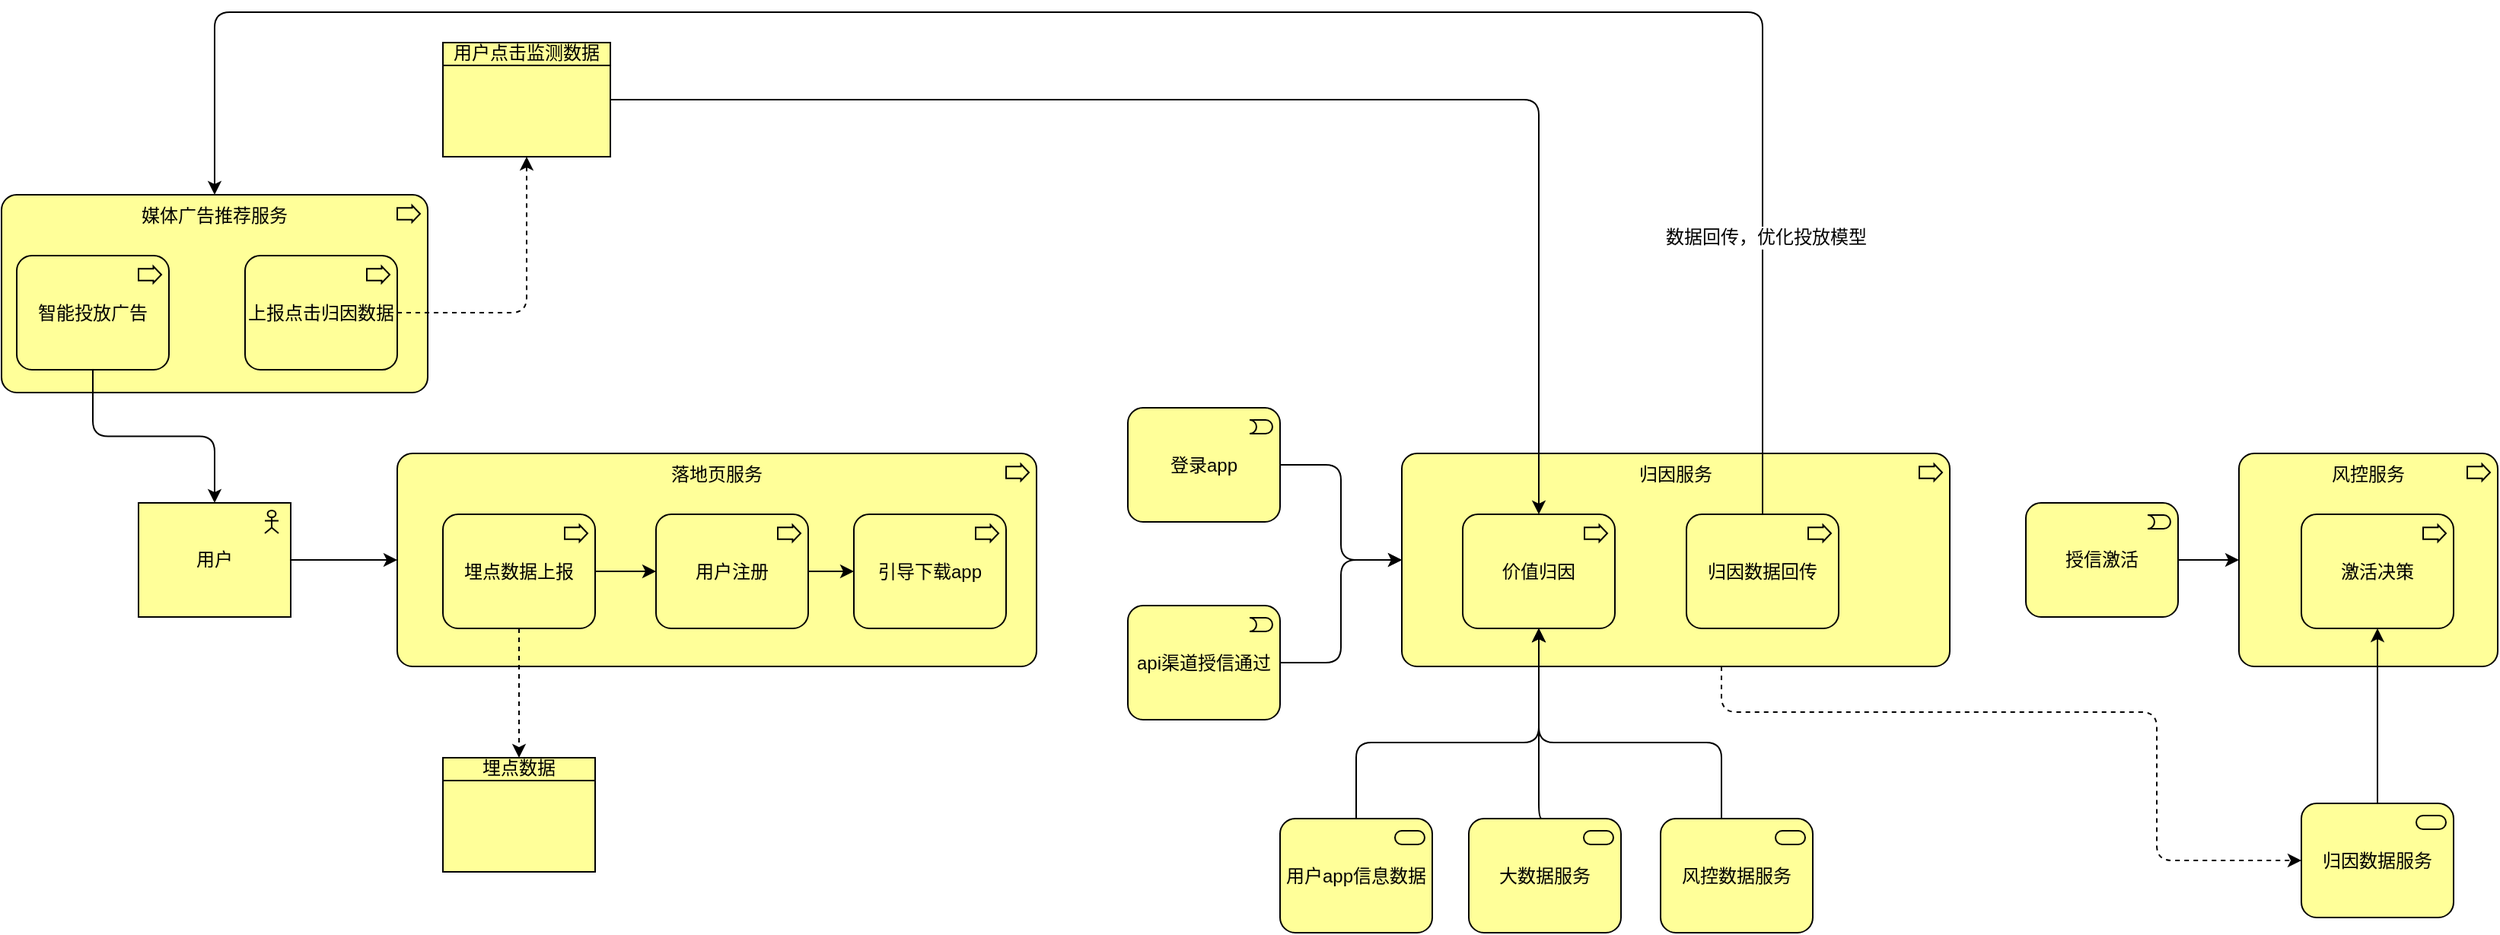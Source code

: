 <mxfile version="23.1.5" type="github">
  <diagram id="C5RBs43oDa-KdzZeNtuy" name="Page-1">
    <mxGraphModel dx="2901" dy="1052" grid="1" gridSize="10" guides="1" tooltips="1" connect="1" arrows="1" fold="1" page="1" pageScale="1" pageWidth="827" pageHeight="1169" math="0" shadow="0">
      <root>
        <mxCell id="WIyWlLk6GJQsqaUBKTNV-0" />
        <mxCell id="WIyWlLk6GJQsqaUBKTNV-1" parent="WIyWlLk6GJQsqaUBKTNV-0" />
        <mxCell id="SroDUw-zf5zwfi-UJriP-5" style="edgeStyle=orthogonalEdgeStyle;rounded=1;orthogonalLoop=1;jettySize=auto;html=1;curved=0;" parent="WIyWlLk6GJQsqaUBKTNV-1" source="SroDUw-zf5zwfi-UJriP-0" target="SroDUw-zf5zwfi-UJriP-1" edge="1">
          <mxGeometry relative="1" as="geometry" />
        </mxCell>
        <mxCell id="SroDUw-zf5zwfi-UJriP-0" value="用户" style="html=1;outlineConnect=0;whiteSpace=wrap;fillColor=#ffff99;shape=mxgraph.archimate.application;appType=actor" parent="WIyWlLk6GJQsqaUBKTNV-1" vertex="1">
          <mxGeometry x="-190" y="462.5" width="100" height="75" as="geometry" />
        </mxCell>
        <mxCell id="SroDUw-zf5zwfi-UJriP-1" value="落地页服务" style="html=1;outlineConnect=0;whiteSpace=wrap;fillColor=#ffff99;shape=mxgraph.archimate.business;busType=process;verticalAlign=top;" parent="WIyWlLk6GJQsqaUBKTNV-1" vertex="1">
          <mxGeometry x="-20" y="430" width="420" height="140" as="geometry" />
        </mxCell>
        <mxCell id="VWzp4ZVj5SyyYuXbwkkH-1" style="edgeStyle=orthogonalEdgeStyle;rounded=0;orthogonalLoop=1;jettySize=auto;html=1;" edge="1" parent="WIyWlLk6GJQsqaUBKTNV-1" source="SroDUw-zf5zwfi-UJriP-3" target="SroDUw-zf5zwfi-UJriP-4">
          <mxGeometry relative="1" as="geometry" />
        </mxCell>
        <mxCell id="SroDUw-zf5zwfi-UJriP-3" value="埋点数据上报" style="html=1;outlineConnect=0;whiteSpace=wrap;fillColor=#ffff99;shape=mxgraph.archimate.business;busType=process" parent="WIyWlLk6GJQsqaUBKTNV-1" vertex="1">
          <mxGeometry x="10" y="470" width="100" height="75" as="geometry" />
        </mxCell>
        <mxCell id="SroDUw-zf5zwfi-UJriP-4" value="用户注册" style="html=1;outlineConnect=0;whiteSpace=wrap;fillColor=#ffff99;shape=mxgraph.archimate.business;busType=process" parent="WIyWlLk6GJQsqaUBKTNV-1" vertex="1">
          <mxGeometry x="150" y="470" width="100" height="75" as="geometry" />
        </mxCell>
        <mxCell id="SroDUw-zf5zwfi-UJriP-7" style="edgeStyle=orthogonalEdgeStyle;rounded=0;orthogonalLoop=1;jettySize=auto;html=1;entryX=0.5;entryY=0;entryDx=0;entryDy=0;entryPerimeter=0;dashed=1;" parent="WIyWlLk6GJQsqaUBKTNV-1" source="SroDUw-zf5zwfi-UJriP-3" edge="1">
          <mxGeometry relative="1" as="geometry">
            <mxPoint x="60" y="630" as="targetPoint" />
          </mxGeometry>
        </mxCell>
        <mxCell id="VWzp4ZVj5SyyYuXbwkkH-0" value="埋点数据" style="html=1;outlineConnect=0;whiteSpace=wrap;fillColor=#ffff99;shape=mxgraph.archimate.businessObject;overflow=fill" vertex="1" parent="WIyWlLk6GJQsqaUBKTNV-1">
          <mxGeometry x="10" y="630" width="100" height="75" as="geometry" />
        </mxCell>
        <mxCell id="VWzp4ZVj5SyyYuXbwkkH-2" value="媒体广告推荐服务" style="html=1;outlineConnect=0;whiteSpace=wrap;fillColor=#ffff99;shape=mxgraph.archimate.business;busType=process;verticalAlign=top;" vertex="1" parent="WIyWlLk6GJQsqaUBKTNV-1">
          <mxGeometry x="-280" y="260" width="280" height="130" as="geometry" />
        </mxCell>
        <mxCell id="VWzp4ZVj5SyyYuXbwkkH-3" value="智能投放广告" style="html=1;outlineConnect=0;whiteSpace=wrap;fillColor=#ffff99;shape=mxgraph.archimate.business;busType=process" vertex="1" parent="WIyWlLk6GJQsqaUBKTNV-1">
          <mxGeometry x="-270" y="300" width="100" height="75" as="geometry" />
        </mxCell>
        <mxCell id="VWzp4ZVj5SyyYuXbwkkH-4" style="edgeStyle=orthogonalEdgeStyle;rounded=1;orthogonalLoop=1;jettySize=auto;html=1;entryX=0.5;entryY=0;entryDx=0;entryDy=0;entryPerimeter=0;strokeColor=default;align=center;verticalAlign=middle;fontFamily=Helvetica;fontSize=11;fontColor=default;labelBackgroundColor=default;endArrow=classic;" edge="1" parent="WIyWlLk6GJQsqaUBKTNV-1" source="VWzp4ZVj5SyyYuXbwkkH-3" target="SroDUw-zf5zwfi-UJriP-0">
          <mxGeometry relative="1" as="geometry" />
        </mxCell>
        <mxCell id="VWzp4ZVj5SyyYuXbwkkH-5" value="上报点击归因数据" style="html=1;outlineConnect=0;whiteSpace=wrap;fillColor=#ffff99;shape=mxgraph.archimate.business;busType=process" vertex="1" parent="WIyWlLk6GJQsqaUBKTNV-1">
          <mxGeometry x="-120" y="300" width="100" height="75" as="geometry" />
        </mxCell>
        <mxCell id="VWzp4ZVj5SyyYuXbwkkH-6" value="用户点击监测数据" style="html=1;outlineConnect=0;whiteSpace=wrap;fillColor=#ffff99;shape=mxgraph.archimate.businessObject;overflow=fill" vertex="1" parent="WIyWlLk6GJQsqaUBKTNV-1">
          <mxGeometry x="10" y="160" width="110" height="75" as="geometry" />
        </mxCell>
        <mxCell id="VWzp4ZVj5SyyYuXbwkkH-7" style="edgeStyle=orthogonalEdgeStyle;rounded=1;orthogonalLoop=1;jettySize=auto;html=1;entryX=0.5;entryY=1;entryDx=0;entryDy=0;entryPerimeter=0;strokeColor=default;align=center;verticalAlign=middle;fontFamily=Helvetica;fontSize=11;fontColor=default;labelBackgroundColor=default;endArrow=classic;dashed=1;" edge="1" parent="WIyWlLk6GJQsqaUBKTNV-1" source="VWzp4ZVj5SyyYuXbwkkH-5" target="VWzp4ZVj5SyyYuXbwkkH-6">
          <mxGeometry relative="1" as="geometry" />
        </mxCell>
        <mxCell id="VWzp4ZVj5SyyYuXbwkkH-8" value="归因服务" style="html=1;outlineConnect=0;whiteSpace=wrap;fillColor=#ffff99;shape=mxgraph.archimate.business;busType=process;verticalAlign=top;" vertex="1" parent="WIyWlLk6GJQsqaUBKTNV-1">
          <mxGeometry x="640" y="430" width="360" height="140" as="geometry" />
        </mxCell>
        <mxCell id="VWzp4ZVj5SyyYuXbwkkH-9" value="引导下载app" style="html=1;outlineConnect=0;whiteSpace=wrap;fillColor=#ffff99;shape=mxgraph.archimate.business;busType=process" vertex="1" parent="WIyWlLk6GJQsqaUBKTNV-1">
          <mxGeometry x="280" y="470" width="100" height="75" as="geometry" />
        </mxCell>
        <mxCell id="VWzp4ZVj5SyyYuXbwkkH-10" style="edgeStyle=orthogonalEdgeStyle;rounded=1;orthogonalLoop=1;jettySize=auto;html=1;entryX=0;entryY=0.5;entryDx=0;entryDy=0;entryPerimeter=0;strokeColor=default;align=center;verticalAlign=middle;fontFamily=Helvetica;fontSize=11;fontColor=default;labelBackgroundColor=default;endArrow=classic;" edge="1" parent="WIyWlLk6GJQsqaUBKTNV-1" source="SroDUw-zf5zwfi-UJriP-4" target="VWzp4ZVj5SyyYuXbwkkH-9">
          <mxGeometry relative="1" as="geometry" />
        </mxCell>
        <mxCell id="VWzp4ZVj5SyyYuXbwkkH-11" value="&lt;font style=&quot;font-size: 12px;&quot;&gt;登录app&lt;/font&gt;" style="html=1;outlineConnect=0;whiteSpace=wrap;fillColor=#ffff99;shape=mxgraph.archimate.business;busType=event;fontFamily=Helvetica;fontSize=11;fontColor=default;labelBackgroundColor=none;" vertex="1" parent="WIyWlLk6GJQsqaUBKTNV-1">
          <mxGeometry x="460" y="400" width="100" height="75" as="geometry" />
        </mxCell>
        <mxCell id="VWzp4ZVj5SyyYuXbwkkH-12" value="&lt;font style=&quot;font-size: 12px;&quot;&gt;api渠道授信通过&lt;/font&gt;" style="html=1;outlineConnect=0;whiteSpace=wrap;fillColor=#ffff99;shape=mxgraph.archimate.business;busType=event;fontFamily=Helvetica;fontSize=11;fontColor=default;labelBackgroundColor=none;" vertex="1" parent="WIyWlLk6GJQsqaUBKTNV-1">
          <mxGeometry x="460" y="530" width="100" height="75" as="geometry" />
        </mxCell>
        <mxCell id="VWzp4ZVj5SyyYuXbwkkH-13" style="edgeStyle=orthogonalEdgeStyle;rounded=1;orthogonalLoop=1;jettySize=auto;html=1;entryX=0;entryY=0.5;entryDx=0;entryDy=0;entryPerimeter=0;strokeColor=default;align=center;verticalAlign=middle;fontFamily=Helvetica;fontSize=11;fontColor=default;labelBackgroundColor=default;endArrow=classic;" edge="1" parent="WIyWlLk6GJQsqaUBKTNV-1" source="VWzp4ZVj5SyyYuXbwkkH-11" target="VWzp4ZVj5SyyYuXbwkkH-8">
          <mxGeometry relative="1" as="geometry" />
        </mxCell>
        <mxCell id="VWzp4ZVj5SyyYuXbwkkH-14" style="edgeStyle=orthogonalEdgeStyle;rounded=1;orthogonalLoop=1;jettySize=auto;html=1;entryX=0;entryY=0.5;entryDx=0;entryDy=0;entryPerimeter=0;strokeColor=default;align=center;verticalAlign=middle;fontFamily=Helvetica;fontSize=11;fontColor=default;labelBackgroundColor=default;endArrow=classic;" edge="1" parent="WIyWlLk6GJQsqaUBKTNV-1" source="VWzp4ZVj5SyyYuXbwkkH-12" target="VWzp4ZVj5SyyYuXbwkkH-8">
          <mxGeometry relative="1" as="geometry" />
        </mxCell>
        <mxCell id="VWzp4ZVj5SyyYuXbwkkH-15" value="价值归因" style="html=1;outlineConnect=0;whiteSpace=wrap;fillColor=#ffff99;shape=mxgraph.archimate.business;busType=process" vertex="1" parent="WIyWlLk6GJQsqaUBKTNV-1">
          <mxGeometry x="680" y="470" width="100" height="75" as="geometry" />
        </mxCell>
        <mxCell id="VWzp4ZVj5SyyYuXbwkkH-16" value="大数据服务" style="html=1;outlineConnect=0;whiteSpace=wrap;fillColor=#ffff99;shape=mxgraph.archimate.business;busType=service;fontFamily=Helvetica;fontSize=12;fontColor=default;labelBackgroundColor=none;" vertex="1" parent="WIyWlLk6GJQsqaUBKTNV-1">
          <mxGeometry x="684" y="670" width="100" height="75" as="geometry" />
        </mxCell>
        <mxCell id="VWzp4ZVj5SyyYuXbwkkH-18" style="edgeStyle=orthogonalEdgeStyle;rounded=1;orthogonalLoop=1;jettySize=auto;html=1;strokeColor=default;align=center;verticalAlign=middle;fontFamily=Helvetica;fontSize=11;fontColor=default;labelBackgroundColor=default;endArrow=classic;" edge="1" parent="WIyWlLk6GJQsqaUBKTNV-1" source="VWzp4ZVj5SyyYuXbwkkH-6" target="VWzp4ZVj5SyyYuXbwkkH-15">
          <mxGeometry relative="1" as="geometry" />
        </mxCell>
        <mxCell id="VWzp4ZVj5SyyYuXbwkkH-19" value="风控数据服务" style="html=1;outlineConnect=0;whiteSpace=wrap;fillColor=#ffff99;shape=mxgraph.archimate.business;busType=service;fontFamily=Helvetica;fontSize=12;fontColor=default;labelBackgroundColor=none;" vertex="1" parent="WIyWlLk6GJQsqaUBKTNV-1">
          <mxGeometry x="810" y="670" width="100" height="75" as="geometry" />
        </mxCell>
        <mxCell id="VWzp4ZVj5SyyYuXbwkkH-21" style="edgeStyle=orthogonalEdgeStyle;rounded=1;orthogonalLoop=1;jettySize=auto;html=1;strokeColor=default;align=center;verticalAlign=middle;fontFamily=Helvetica;fontSize=11;fontColor=default;labelBackgroundColor=default;endArrow=classic;" edge="1" parent="WIyWlLk6GJQsqaUBKTNV-1" source="VWzp4ZVj5SyyYuXbwkkH-20" target="VWzp4ZVj5SyyYuXbwkkH-15">
          <mxGeometry relative="1" as="geometry">
            <Array as="points">
              <mxPoint x="610" y="620" />
              <mxPoint x="730" y="620" />
            </Array>
          </mxGeometry>
        </mxCell>
        <mxCell id="VWzp4ZVj5SyyYuXbwkkH-20" value="用户app信息数据" style="html=1;outlineConnect=0;whiteSpace=wrap;fillColor=#ffff99;shape=mxgraph.archimate.business;busType=service;fontFamily=Helvetica;fontSize=12;fontColor=default;labelBackgroundColor=none;" vertex="1" parent="WIyWlLk6GJQsqaUBKTNV-1">
          <mxGeometry x="560" y="670" width="100" height="75" as="geometry" />
        </mxCell>
        <mxCell id="VWzp4ZVj5SyyYuXbwkkH-22" style="edgeStyle=orthogonalEdgeStyle;rounded=1;orthogonalLoop=1;jettySize=auto;html=1;entryX=0.5;entryY=1;entryDx=0;entryDy=0;entryPerimeter=0;strokeColor=default;align=center;verticalAlign=middle;fontFamily=Helvetica;fontSize=11;fontColor=default;labelBackgroundColor=default;endArrow=classic;exitX=0.5;exitY=0;exitDx=0;exitDy=0;exitPerimeter=0;" edge="1" parent="WIyWlLk6GJQsqaUBKTNV-1" source="VWzp4ZVj5SyyYuXbwkkH-16" target="VWzp4ZVj5SyyYuXbwkkH-15">
          <mxGeometry relative="1" as="geometry">
            <Array as="points">
              <mxPoint x="730" y="630" />
              <mxPoint x="730" y="630" />
            </Array>
          </mxGeometry>
        </mxCell>
        <mxCell id="VWzp4ZVj5SyyYuXbwkkH-23" style="edgeStyle=orthogonalEdgeStyle;rounded=1;orthogonalLoop=1;jettySize=auto;html=1;entryX=0.5;entryY=1;entryDx=0;entryDy=0;entryPerimeter=0;strokeColor=default;align=center;verticalAlign=middle;fontFamily=Helvetica;fontSize=11;fontColor=default;labelBackgroundColor=default;endArrow=classic;" edge="1" parent="WIyWlLk6GJQsqaUBKTNV-1" source="VWzp4ZVj5SyyYuXbwkkH-19" target="VWzp4ZVj5SyyYuXbwkkH-15">
          <mxGeometry relative="1" as="geometry">
            <Array as="points">
              <mxPoint x="850" y="620" />
              <mxPoint x="730" y="620" />
            </Array>
          </mxGeometry>
        </mxCell>
        <mxCell id="VWzp4ZVj5SyyYuXbwkkH-24" value="归因数据服务" style="html=1;outlineConnect=0;whiteSpace=wrap;fillColor=#ffff99;shape=mxgraph.archimate.business;busType=service;fontFamily=Helvetica;fontSize=12;fontColor=default;labelBackgroundColor=none;" vertex="1" parent="WIyWlLk6GJQsqaUBKTNV-1">
          <mxGeometry x="1231" y="660" width="100" height="75" as="geometry" />
        </mxCell>
        <mxCell id="VWzp4ZVj5SyyYuXbwkkH-29" style="edgeStyle=orthogonalEdgeStyle;rounded=1;orthogonalLoop=1;jettySize=auto;html=1;strokeColor=default;align=center;verticalAlign=middle;fontFamily=Helvetica;fontSize=11;fontColor=default;labelBackgroundColor=default;endArrow=classic;" edge="1" parent="WIyWlLk6GJQsqaUBKTNV-1" source="VWzp4ZVj5SyyYuXbwkkH-25" target="VWzp4ZVj5SyyYuXbwkkH-26">
          <mxGeometry relative="1" as="geometry" />
        </mxCell>
        <mxCell id="VWzp4ZVj5SyyYuXbwkkH-25" value="&lt;font style=&quot;font-size: 12px;&quot;&gt;授信激活&lt;/font&gt;" style="html=1;outlineConnect=0;whiteSpace=wrap;fillColor=#ffff99;shape=mxgraph.archimate.business;busType=event;fontFamily=Helvetica;fontSize=11;fontColor=default;labelBackgroundColor=none;" vertex="1" parent="WIyWlLk6GJQsqaUBKTNV-1">
          <mxGeometry x="1050" y="462.5" width="100" height="75" as="geometry" />
        </mxCell>
        <mxCell id="VWzp4ZVj5SyyYuXbwkkH-26" value="风控服务" style="html=1;outlineConnect=0;whiteSpace=wrap;fillColor=#ffff99;shape=mxgraph.archimate.business;busType=process;verticalAlign=top;" vertex="1" parent="WIyWlLk6GJQsqaUBKTNV-1">
          <mxGeometry x="1190" y="430" width="170" height="140" as="geometry" />
        </mxCell>
        <mxCell id="VWzp4ZVj5SyyYuXbwkkH-27" value="激活决策" style="html=1;outlineConnect=0;whiteSpace=wrap;fillColor=#ffff99;shape=mxgraph.archimate.business;busType=process" vertex="1" parent="WIyWlLk6GJQsqaUBKTNV-1">
          <mxGeometry x="1231" y="470" width="100" height="75" as="geometry" />
        </mxCell>
        <mxCell id="VWzp4ZVj5SyyYuXbwkkH-31" style="edgeStyle=orthogonalEdgeStyle;rounded=1;orthogonalLoop=1;jettySize=auto;html=1;entryX=0.5;entryY=1;entryDx=0;entryDy=0;entryPerimeter=0;strokeColor=default;align=center;verticalAlign=middle;fontFamily=Helvetica;fontSize=11;fontColor=default;labelBackgroundColor=default;endArrow=classic;" edge="1" parent="WIyWlLk6GJQsqaUBKTNV-1" source="VWzp4ZVj5SyyYuXbwkkH-24" target="VWzp4ZVj5SyyYuXbwkkH-27">
          <mxGeometry relative="1" as="geometry" />
        </mxCell>
        <mxCell id="VWzp4ZVj5SyyYuXbwkkH-32" style="edgeStyle=orthogonalEdgeStyle;rounded=1;orthogonalLoop=1;jettySize=auto;html=1;entryX=0;entryY=0.5;entryDx=0;entryDy=0;entryPerimeter=0;strokeColor=default;align=center;verticalAlign=middle;fontFamily=Helvetica;fontSize=11;fontColor=default;labelBackgroundColor=default;endArrow=classic;dashed=1;" edge="1" parent="WIyWlLk6GJQsqaUBKTNV-1" source="VWzp4ZVj5SyyYuXbwkkH-8" target="VWzp4ZVj5SyyYuXbwkkH-24">
          <mxGeometry relative="1" as="geometry">
            <Array as="points">
              <mxPoint x="850" y="600" />
              <mxPoint x="1136" y="600" />
              <mxPoint x="1136" y="698" />
            </Array>
          </mxGeometry>
        </mxCell>
        <mxCell id="VWzp4ZVj5SyyYuXbwkkH-33" value="归因数据回传" style="html=1;outlineConnect=0;whiteSpace=wrap;fillColor=#ffff99;shape=mxgraph.archimate.business;busType=process" vertex="1" parent="WIyWlLk6GJQsqaUBKTNV-1">
          <mxGeometry x="827" y="470" width="100" height="75" as="geometry" />
        </mxCell>
        <mxCell id="VWzp4ZVj5SyyYuXbwkkH-34" style="edgeStyle=orthogonalEdgeStyle;rounded=1;orthogonalLoop=1;jettySize=auto;html=1;entryX=0.5;entryY=0;entryDx=0;entryDy=0;entryPerimeter=0;strokeColor=default;align=center;verticalAlign=middle;fontFamily=Helvetica;fontSize=11;fontColor=default;labelBackgroundColor=default;endArrow=classic;" edge="1" parent="WIyWlLk6GJQsqaUBKTNV-1" source="VWzp4ZVj5SyyYuXbwkkH-33" target="VWzp4ZVj5SyyYuXbwkkH-2">
          <mxGeometry relative="1" as="geometry">
            <Array as="points">
              <mxPoint x="877" y="140" />
              <mxPoint x="-140" y="140" />
            </Array>
          </mxGeometry>
        </mxCell>
        <mxCell id="VWzp4ZVj5SyyYuXbwkkH-35" value="数据回传，优化投放模型" style="edgeLabel;html=1;align=center;verticalAlign=middle;resizable=0;points=[];fontFamily=Helvetica;fontSize=12;fontColor=default;labelBackgroundColor=default;" vertex="1" connectable="0" parent="VWzp4ZVj5SyyYuXbwkkH-34">
          <mxGeometry x="-0.752" y="-2" relative="1" as="geometry">
            <mxPoint as="offset" />
          </mxGeometry>
        </mxCell>
      </root>
    </mxGraphModel>
  </diagram>
</mxfile>
